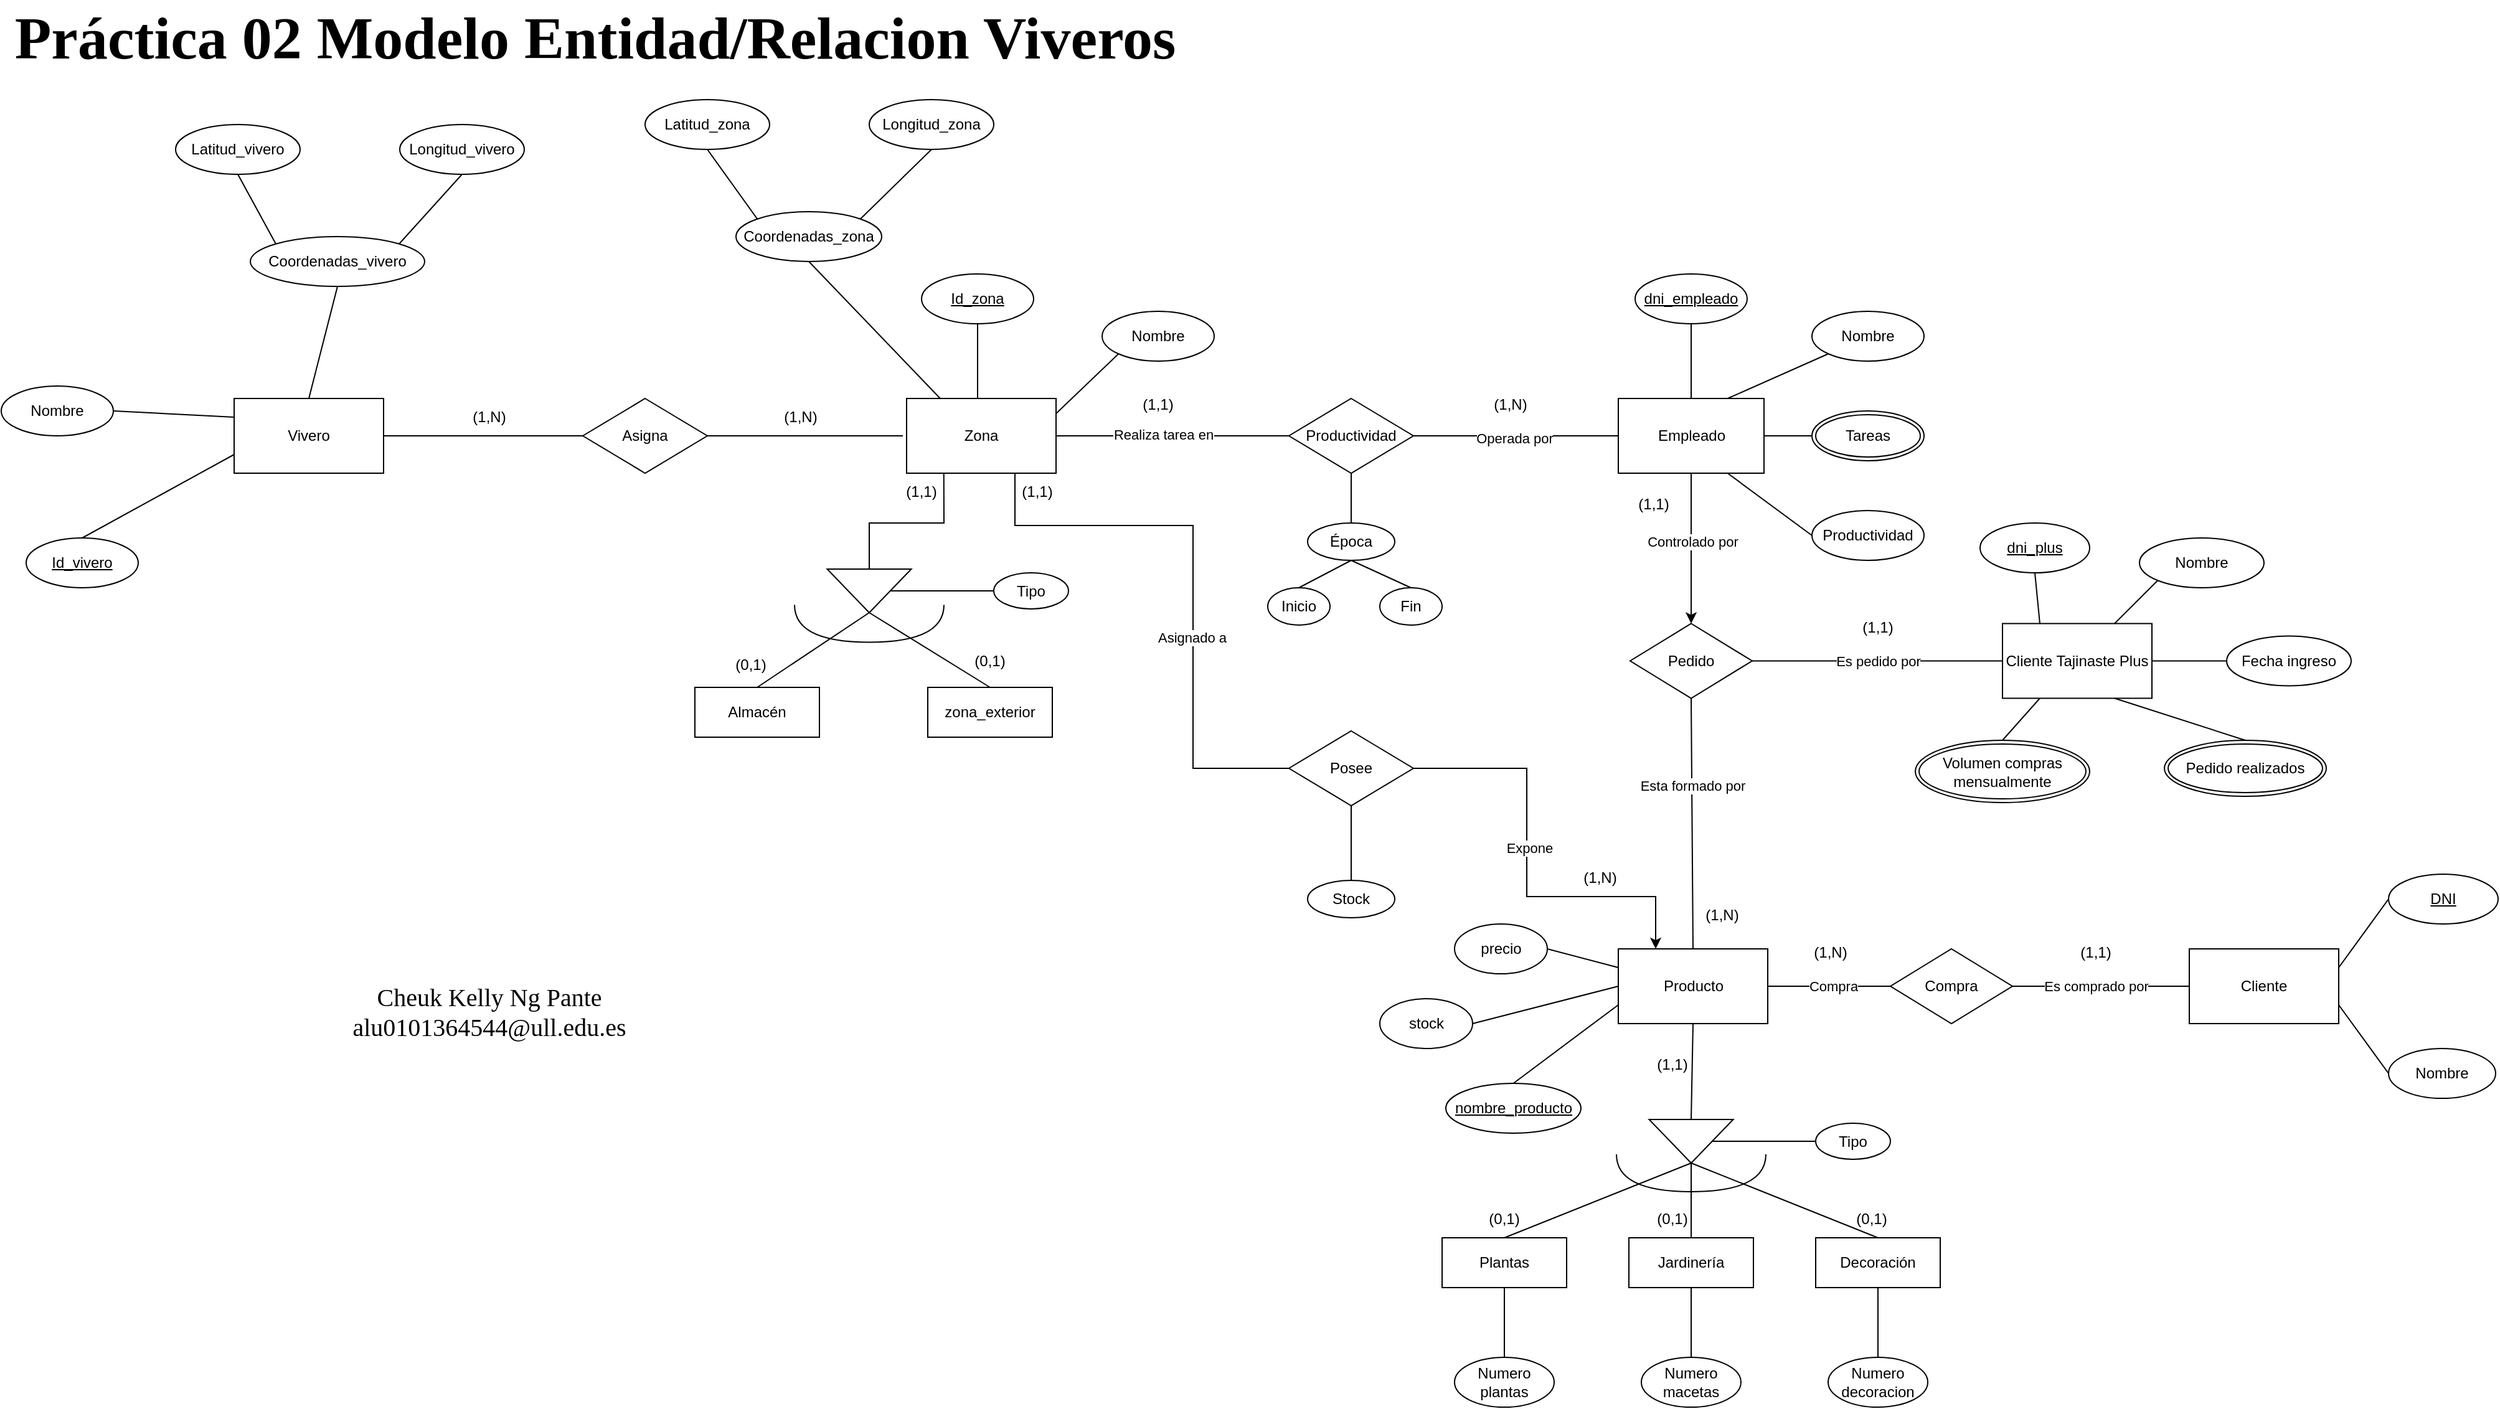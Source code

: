 <mxfile version="22.0.3" type="device">
  <diagram name="Página-1" id="6HP0USBoI_oJzqZ-c03K">
    <mxGraphModel dx="891" dy="5839" grid="1" gridSize="10" guides="1" tooltips="1" connect="1" arrows="1" fold="1" page="1" pageScale="1" pageWidth="2336" pageHeight="1654" math="0" shadow="0">
      <root>
        <mxCell id="0" />
        <mxCell id="1" parent="0" />
        <mxCell id="6OBitSWHWfzF9lij0ILw-1" value="Vivero" style="whiteSpace=wrap;html=1;align=center;" parent="1" vertex="1">
          <mxGeometry x="217" y="-4610" width="120" height="60" as="geometry" />
        </mxCell>
        <mxCell id="6OBitSWHWfzF9lij0ILw-2" value="Asigna" style="shape=rhombus;perimeter=rhombusPerimeter;whiteSpace=wrap;html=1;align=center;" parent="1" vertex="1">
          <mxGeometry x="497" y="-4610" width="100" height="60" as="geometry" />
        </mxCell>
        <mxCell id="6OBitSWHWfzF9lij0ILw-5" value="" style="endArrow=none;html=1;rounded=0;exitX=1;exitY=0.5;exitDx=0;exitDy=0;entryX=0;entryY=0.5;entryDx=0;entryDy=0;" parent="1" source="6OBitSWHWfzF9lij0ILw-1" target="6OBitSWHWfzF9lij0ILw-2" edge="1">
          <mxGeometry width="50" height="50" relative="1" as="geometry">
            <mxPoint x="274" y="-4640" as="sourcePoint" />
            <mxPoint x="324" y="-4690" as="targetPoint" />
          </mxGeometry>
        </mxCell>
        <mxCell id="6OBitSWHWfzF9lij0ILw-6" value="" style="endArrow=none;html=1;rounded=0;exitX=1;exitY=0.5;exitDx=0;exitDy=0;" parent="1" source="6OBitSWHWfzF9lij0ILw-2" edge="1">
          <mxGeometry width="50" height="50" relative="1" as="geometry">
            <mxPoint x="634" y="-4650" as="sourcePoint" />
            <mxPoint x="754" y="-4580" as="targetPoint" />
          </mxGeometry>
        </mxCell>
        <mxCell id="6OBitSWHWfzF9lij0ILw-8" value="" style="triangle;whiteSpace=wrap;html=1;rotation=90;" parent="1" vertex="1">
          <mxGeometry x="709.5" y="-4489.25" width="35" height="67.5" as="geometry" />
        </mxCell>
        <mxCell id="6OBitSWHWfzF9lij0ILw-9" value="" style="endArrow=none;html=1;rounded=0;exitX=0;exitY=0.5;exitDx=0;exitDy=0;entryX=0.274;entryY=1;entryDx=0;entryDy=0;entryPerimeter=0;" parent="1" source="6OBitSWHWfzF9lij0ILw-8" edge="1">
          <mxGeometry width="50" height="50" relative="1" as="geometry">
            <mxPoint x="567" y="-4438" as="sourcePoint" />
            <mxPoint x="786.88" y="-4550" as="targetPoint" />
            <Array as="points">
              <mxPoint x="727" y="-4510" />
              <mxPoint x="787" y="-4510" />
            </Array>
          </mxGeometry>
        </mxCell>
        <mxCell id="6OBitSWHWfzF9lij0ILw-11" value="Almacén" style="whiteSpace=wrap;html=1;align=center;" parent="1" vertex="1">
          <mxGeometry x="587" y="-4378" width="100" height="40" as="geometry" />
        </mxCell>
        <mxCell id="6OBitSWHWfzF9lij0ILw-12" value="zona_exterior" style="whiteSpace=wrap;html=1;align=center;" parent="1" vertex="1">
          <mxGeometry x="774" y="-4378" width="100" height="40" as="geometry" />
        </mxCell>
        <mxCell id="6OBitSWHWfzF9lij0ILw-14" value="" style="endArrow=none;html=1;rounded=0;entryX=0.5;entryY=0;entryDx=0;entryDy=0;" parent="1" target="6OBitSWHWfzF9lij0ILw-12" edge="1">
          <mxGeometry width="50" height="50" relative="1" as="geometry">
            <mxPoint x="727" y="-4438" as="sourcePoint" />
            <mxPoint x="857" y="-4478" as="targetPoint" />
          </mxGeometry>
        </mxCell>
        <mxCell id="6OBitSWHWfzF9lij0ILw-15" value="" style="endArrow=none;html=1;rounded=0;exitX=0.5;exitY=0;exitDx=0;exitDy=0;" parent="1" source="6OBitSWHWfzF9lij0ILw-11" edge="1">
          <mxGeometry width="50" height="50" relative="1" as="geometry">
            <mxPoint x="707" y="-4368" as="sourcePoint" />
            <mxPoint x="727" y="-4438" as="targetPoint" />
          </mxGeometry>
        </mxCell>
        <mxCell id="6OBitSWHWfzF9lij0ILw-16" value="" style="shape=requiredInterface;html=1;verticalLabelPosition=bottom;sketch=0;rotation=90;" parent="1" vertex="1">
          <mxGeometry x="712" y="-4489.25" width="30" height="120" as="geometry" />
        </mxCell>
        <mxCell id="6OBitSWHWfzF9lij0ILw-17" value="Tipo" style="ellipse;whiteSpace=wrap;html=1;align=center;" parent="1" vertex="1">
          <mxGeometry x="827" y="-4470" width="60" height="29" as="geometry" />
        </mxCell>
        <mxCell id="6OBitSWHWfzF9lij0ILw-18" value="" style="endArrow=none;html=1;rounded=0;exitX=0.5;exitY=0;exitDx=0;exitDy=0;entryX=0;entryY=0.5;entryDx=0;entryDy=0;" parent="1" source="6OBitSWHWfzF9lij0ILw-8" target="6OBitSWHWfzF9lij0ILw-17" edge="1">
          <mxGeometry width="50" height="50" relative="1" as="geometry">
            <mxPoint x="847" y="-4508" as="sourcePoint" />
            <mxPoint x="897" y="-4558" as="targetPoint" />
          </mxGeometry>
        </mxCell>
        <mxCell id="6OBitSWHWfzF9lij0ILw-19" value="Id_vivero" style="ellipse;whiteSpace=wrap;html=1;align=center;fontStyle=4;" parent="1" vertex="1">
          <mxGeometry x="50" y="-4498" width="90" height="40" as="geometry" />
        </mxCell>
        <mxCell id="6OBitSWHWfzF9lij0ILw-20" value="Nombre" style="ellipse;whiteSpace=wrap;html=1;align=center;" parent="1" vertex="1">
          <mxGeometry x="30" y="-4620" width="90" height="40" as="geometry" />
        </mxCell>
        <mxCell id="6OBitSWHWfzF9lij0ILw-21" value="" style="endArrow=none;html=1;rounded=0;exitX=0.5;exitY=0;exitDx=0;exitDy=0;entryX=0;entryY=0.75;entryDx=0;entryDy=0;" parent="1" source="6OBitSWHWfzF9lij0ILw-19" target="6OBitSWHWfzF9lij0ILw-1" edge="1">
          <mxGeometry width="50" height="50" relative="1" as="geometry">
            <mxPoint x="164" y="-4620" as="sourcePoint" />
            <mxPoint x="214" y="-4670" as="targetPoint" />
          </mxGeometry>
        </mxCell>
        <mxCell id="6OBitSWHWfzF9lij0ILw-22" value="" style="endArrow=none;html=1;rounded=0;exitX=0;exitY=0.25;exitDx=0;exitDy=0;entryX=1;entryY=0.5;entryDx=0;entryDy=0;" parent="1" source="6OBitSWHWfzF9lij0ILw-1" target="6OBitSWHWfzF9lij0ILw-20" edge="1">
          <mxGeometry width="50" height="50" relative="1" as="geometry">
            <mxPoint x="174" y="-4620" as="sourcePoint" />
            <mxPoint x="224" y="-4670" as="targetPoint" />
          </mxGeometry>
        </mxCell>
        <mxCell id="6OBitSWHWfzF9lij0ILw-28" value="Id_zona" style="ellipse;whiteSpace=wrap;html=1;align=center;fontStyle=4;" parent="1" vertex="1">
          <mxGeometry x="769" y="-4710" width="90" height="40" as="geometry" />
        </mxCell>
        <mxCell id="6OBitSWHWfzF9lij0ILw-29" value="Nombre" style="ellipse;whiteSpace=wrap;html=1;align=center;" parent="1" vertex="1">
          <mxGeometry x="914" y="-4680" width="90" height="40" as="geometry" />
        </mxCell>
        <mxCell id="6OBitSWHWfzF9lij0ILw-30" value="" style="endArrow=none;html=1;rounded=0;exitX=0.5;exitY=1;exitDx=0;exitDy=0;" parent="1" source="6OBitSWHWfzF9lij0ILw-28" edge="1">
          <mxGeometry width="50" height="50" relative="1" as="geometry">
            <mxPoint x="794" y="-4650" as="sourcePoint" />
            <mxPoint x="814" y="-4610" as="targetPoint" />
          </mxGeometry>
        </mxCell>
        <mxCell id="6OBitSWHWfzF9lij0ILw-31" value="" style="endArrow=none;html=1;rounded=0;entryX=0;entryY=1;entryDx=0;entryDy=0;exitX=1;exitY=0.25;exitDx=0;exitDy=0;" parent="1" target="6OBitSWHWfzF9lij0ILw-29" edge="1">
          <mxGeometry width="50" height="50" relative="1" as="geometry">
            <mxPoint x="874" y="-4595" as="sourcePoint" />
            <mxPoint x="834" y="-4640" as="targetPoint" />
          </mxGeometry>
        </mxCell>
        <mxCell id="6OBitSWHWfzF9lij0ILw-33" value="Coordenadas_vivero" style="ellipse;whiteSpace=wrap;html=1;align=center;" parent="1" vertex="1">
          <mxGeometry x="230" y="-4740" width="140" height="40" as="geometry" />
        </mxCell>
        <mxCell id="6OBitSWHWfzF9lij0ILw-36" value="Latitud_vivero" style="ellipse;whiteSpace=wrap;html=1;align=center;" parent="1" vertex="1">
          <mxGeometry x="170" y="-4830" width="100" height="40" as="geometry" />
        </mxCell>
        <mxCell id="6OBitSWHWfzF9lij0ILw-37" value="Longitud_vivero" style="ellipse;whiteSpace=wrap;html=1;align=center;" parent="1" vertex="1">
          <mxGeometry x="350" y="-4830" width="100" height="40" as="geometry" />
        </mxCell>
        <mxCell id="6OBitSWHWfzF9lij0ILw-38" value="" style="endArrow=none;html=1;rounded=0;entryX=0.5;entryY=1;entryDx=0;entryDy=0;exitX=0;exitY=0;exitDx=0;exitDy=0;" parent="1" source="6OBitSWHWfzF9lij0ILw-33" target="6OBitSWHWfzF9lij0ILw-36" edge="1">
          <mxGeometry width="50" height="50" relative="1" as="geometry">
            <mxPoint x="-13" y="-4740" as="sourcePoint" />
            <mxPoint x="37" y="-4790" as="targetPoint" />
          </mxGeometry>
        </mxCell>
        <mxCell id="6OBitSWHWfzF9lij0ILw-39" value="" style="endArrow=none;html=1;rounded=0;entryX=0.5;entryY=1;entryDx=0;entryDy=0;exitX=1;exitY=0;exitDx=0;exitDy=0;" parent="1" source="6OBitSWHWfzF9lij0ILw-33" target="6OBitSWHWfzF9lij0ILw-37" edge="1">
          <mxGeometry width="50" height="50" relative="1" as="geometry">
            <mxPoint x="227" y="-4750" as="sourcePoint" />
            <mxPoint x="277" y="-4800" as="targetPoint" />
          </mxGeometry>
        </mxCell>
        <mxCell id="YVEO-Afh5kTJENKMoZ6W-5" style="edgeStyle=orthogonalEdgeStyle;rounded=0;orthogonalLoop=1;jettySize=auto;html=1;exitX=0.5;exitY=1;exitDx=0;exitDy=0;entryX=0.5;entryY=0;entryDx=0;entryDy=0;" parent="1" source="6OBitSWHWfzF9lij0ILw-40" target="6OBitSWHWfzF9lij0ILw-59" edge="1">
          <mxGeometry relative="1" as="geometry" />
        </mxCell>
        <mxCell id="YVEO-Afh5kTJENKMoZ6W-6" value="Controlado por" style="edgeLabel;html=1;align=center;verticalAlign=middle;resizable=0;points=[];" parent="YVEO-Afh5kTJENKMoZ6W-5" vertex="1" connectable="0">
          <mxGeometry x="-0.097" y="1" relative="1" as="geometry">
            <mxPoint as="offset" />
          </mxGeometry>
        </mxCell>
        <mxCell id="6OBitSWHWfzF9lij0ILw-40" value="Empleado" style="whiteSpace=wrap;html=1;align=center;" parent="1" vertex="1">
          <mxGeometry x="1328.5" y="-4610" width="117" height="60" as="geometry" />
        </mxCell>
        <mxCell id="6OBitSWHWfzF9lij0ILw-41" value="Productividad" style="shape=rhombus;perimeter=rhombusPerimeter;whiteSpace=wrap;html=1;align=center;" parent="1" vertex="1">
          <mxGeometry x="1064" y="-4610" width="100" height="60" as="geometry" />
        </mxCell>
        <mxCell id="6OBitSWHWfzF9lij0ILw-42" value="" style="endArrow=none;html=1;rounded=0;entryX=0;entryY=0.5;entryDx=0;entryDy=0;" parent="1" target="6OBitSWHWfzF9lij0ILw-41" edge="1">
          <mxGeometry width="50" height="50" relative="1" as="geometry">
            <mxPoint x="874" y="-4580" as="sourcePoint" />
            <mxPoint x="1004" y="-4580" as="targetPoint" />
          </mxGeometry>
        </mxCell>
        <mxCell id="YVEO-Afh5kTJENKMoZ6W-56" value="Realiza tarea en" style="edgeLabel;html=1;align=center;verticalAlign=middle;resizable=0;points=[];" parent="6OBitSWHWfzF9lij0ILw-42" vertex="1" connectable="0">
          <mxGeometry x="-0.063" y="1" relative="1" as="geometry">
            <mxPoint as="offset" />
          </mxGeometry>
        </mxCell>
        <mxCell id="6OBitSWHWfzF9lij0ILw-43" value="" style="endArrow=none;html=1;rounded=0;exitX=1;exitY=0.5;exitDx=0;exitDy=0;entryX=0;entryY=0.5;entryDx=0;entryDy=0;" parent="1" source="6OBitSWHWfzF9lij0ILw-41" target="6OBitSWHWfzF9lij0ILw-40" edge="1">
          <mxGeometry width="50" height="50" relative="1" as="geometry">
            <mxPoint x="1104" y="-4490" as="sourcePoint" />
            <mxPoint x="1154" y="-4540" as="targetPoint" />
          </mxGeometry>
        </mxCell>
        <mxCell id="YVEO-Afh5kTJENKMoZ6W-60" value="Operada por" style="edgeLabel;html=1;align=center;verticalAlign=middle;resizable=0;points=[];" parent="6OBitSWHWfzF9lij0ILw-43" vertex="1" connectable="0">
          <mxGeometry x="-0.013" y="-2" relative="1" as="geometry">
            <mxPoint as="offset" />
          </mxGeometry>
        </mxCell>
        <mxCell id="6OBitSWHWfzF9lij0ILw-44" value="dni_empleado" style="ellipse;whiteSpace=wrap;html=1;align=center;fontStyle=4;" parent="1" vertex="1">
          <mxGeometry x="1342" y="-4710" width="90" height="40" as="geometry" />
        </mxCell>
        <mxCell id="6OBitSWHWfzF9lij0ILw-45" value="Nombre" style="ellipse;whiteSpace=wrap;html=1;align=center;" parent="1" vertex="1">
          <mxGeometry x="1484" y="-4680" width="90" height="40" as="geometry" />
        </mxCell>
        <mxCell id="6OBitSWHWfzF9lij0ILw-46" value="" style="endArrow=none;html=1;rounded=0;exitX=0.5;exitY=1;exitDx=0;exitDy=0;entryX=0.5;entryY=0;entryDx=0;entryDy=0;" parent="1" source="6OBitSWHWfzF9lij0ILw-44" target="6OBitSWHWfzF9lij0ILw-40" edge="1">
          <mxGeometry width="50" height="50" relative="1" as="geometry">
            <mxPoint x="1369" y="-4650" as="sourcePoint" />
            <mxPoint x="1389" y="-4610" as="targetPoint" />
          </mxGeometry>
        </mxCell>
        <mxCell id="6OBitSWHWfzF9lij0ILw-47" value="" style="endArrow=none;html=1;rounded=0;entryX=0;entryY=1;entryDx=0;entryDy=0;exitX=0.75;exitY=0;exitDx=0;exitDy=0;" parent="1" source="6OBitSWHWfzF9lij0ILw-40" target="6OBitSWHWfzF9lij0ILw-45" edge="1">
          <mxGeometry width="50" height="50" relative="1" as="geometry">
            <mxPoint x="1449" y="-4595" as="sourcePoint" />
            <mxPoint x="1409" y="-4640" as="targetPoint" />
          </mxGeometry>
        </mxCell>
        <mxCell id="6OBitSWHWfzF9lij0ILw-49" value="" style="endArrow=none;html=1;rounded=0;entryX=0;entryY=0.5;entryDx=0;entryDy=0;exitX=1;exitY=0.5;exitDx=0;exitDy=0;" parent="1" source="6OBitSWHWfzF9lij0ILw-40" target="6OBitSWHWfzF9lij0ILw-50" edge="1">
          <mxGeometry width="50" height="50" relative="1" as="geometry">
            <mxPoint x="1454" y="-4585" as="sourcePoint" />
            <mxPoint x="1497.333" y="-4514.21" as="targetPoint" />
          </mxGeometry>
        </mxCell>
        <mxCell id="6OBitSWHWfzF9lij0ILw-50" value="Tareas" style="ellipse;shape=doubleEllipse;margin=3;whiteSpace=wrap;html=1;align=center;" parent="1" vertex="1">
          <mxGeometry x="1484" y="-4600" width="90" height="40" as="geometry" />
        </mxCell>
        <mxCell id="6OBitSWHWfzF9lij0ILw-51" value="Productividad" style="ellipse;whiteSpace=wrap;html=1;align=center;" parent="1" vertex="1">
          <mxGeometry x="1484" y="-4520" width="90" height="40" as="geometry" />
        </mxCell>
        <mxCell id="6OBitSWHWfzF9lij0ILw-52" value="" style="endArrow=none;html=1;rounded=0;entryX=0;entryY=0.5;entryDx=0;entryDy=0;exitX=0.75;exitY=1;exitDx=0;exitDy=0;" parent="1" source="6OBitSWHWfzF9lij0ILw-40" target="6OBitSWHWfzF9lij0ILw-51" edge="1">
          <mxGeometry width="50" height="50" relative="1" as="geometry">
            <mxPoint x="1401" y="-4484" as="sourcePoint" />
            <mxPoint x="1484" y="-4520" as="targetPoint" />
          </mxGeometry>
        </mxCell>
        <mxCell id="6OBitSWHWfzF9lij0ILw-55" value="Época" style="ellipse;whiteSpace=wrap;html=1;align=center;" parent="1" vertex="1">
          <mxGeometry x="1079" y="-4510" width="70" height="30" as="geometry" />
        </mxCell>
        <mxCell id="6OBitSWHWfzF9lij0ILw-56" value="" style="endArrow=none;html=1;rounded=0;entryX=0.5;entryY=1;entryDx=0;entryDy=0;exitX=0.5;exitY=0;exitDx=0;exitDy=0;" parent="1" source="6OBitSWHWfzF9lij0ILw-55" target="6OBitSWHWfzF9lij0ILw-41" edge="1">
          <mxGeometry width="50" height="50" relative="1" as="geometry">
            <mxPoint x="974" y="-4490" as="sourcePoint" />
            <mxPoint x="1024" y="-4540" as="targetPoint" />
          </mxGeometry>
        </mxCell>
        <mxCell id="6OBitSWHWfzF9lij0ILw-58" value="Producto" style="whiteSpace=wrap;html=1;align=center;" parent="1" vertex="1">
          <mxGeometry x="1328.5" y="-4168" width="120" height="60" as="geometry" />
        </mxCell>
        <mxCell id="6OBitSWHWfzF9lij0ILw-59" value="Pedido" style="shape=rhombus;perimeter=rhombusPerimeter;whiteSpace=wrap;html=1;align=center;" parent="1" vertex="1">
          <mxGeometry x="1338" y="-4429.25" width="98" height="60" as="geometry" />
        </mxCell>
        <mxCell id="6OBitSWHWfzF9lij0ILw-62" value="" style="endArrow=none;html=1;rounded=0;entryX=0.5;entryY=1;entryDx=0;entryDy=0;exitX=0.5;exitY=0;exitDx=0;exitDy=0;" parent="1" source="6OBitSWHWfzF9lij0ILw-58" target="6OBitSWHWfzF9lij0ILw-59" edge="1">
          <mxGeometry width="50" height="50" relative="1" as="geometry">
            <mxPoint x="1217" y="-4228" as="sourcePoint" />
            <mxPoint x="1267" y="-4278" as="targetPoint" />
          </mxGeometry>
        </mxCell>
        <mxCell id="YVEO-Afh5kTJENKMoZ6W-1" value="Esta formado por" style="edgeLabel;html=1;align=center;verticalAlign=middle;resizable=0;points=[];" parent="6OBitSWHWfzF9lij0ILw-62" vertex="1" connectable="0">
          <mxGeometry x="-0.119" y="-2" relative="1" as="geometry">
            <mxPoint x="-2" y="-43" as="offset" />
          </mxGeometry>
        </mxCell>
        <mxCell id="6OBitSWHWfzF9lij0ILw-63" value="Cliente" style="whiteSpace=wrap;html=1;align=center;" parent="1" vertex="1">
          <mxGeometry x="1787" y="-4168" width="120" height="60" as="geometry" />
        </mxCell>
        <mxCell id="6OBitSWHWfzF9lij0ILw-98" value="dni_plus" style="ellipse;whiteSpace=wrap;html=1;align=center;fontStyle=4;" parent="1" vertex="1">
          <mxGeometry x="1619" y="-4510" width="88" height="40" as="geometry" />
        </mxCell>
        <mxCell id="6OBitSWHWfzF9lij0ILw-99" value="Nombre" style="ellipse;whiteSpace=wrap;html=1;align=center;" parent="1" vertex="1">
          <mxGeometry x="1747" y="-4498" width="100" height="40" as="geometry" />
        </mxCell>
        <mxCell id="6OBitSWHWfzF9lij0ILw-102" value="Fecha ingreso" style="ellipse;whiteSpace=wrap;html=1;align=center;" parent="1" vertex="1">
          <mxGeometry x="1817" y="-4419.25" width="100" height="40" as="geometry" />
        </mxCell>
        <mxCell id="6OBitSWHWfzF9lij0ILw-103" value="Cliente Tajinaste Plus" style="whiteSpace=wrap;html=1;align=center;" parent="1" vertex="1">
          <mxGeometry x="1637" y="-4429.25" width="120" height="60" as="geometry" />
        </mxCell>
        <mxCell id="YVEO-Afh5kTJENKMoZ6W-3" value="" style="endArrow=none;html=1;rounded=0;exitX=1;exitY=0.5;exitDx=0;exitDy=0;entryX=0;entryY=0.5;entryDx=0;entryDy=0;" parent="1" source="6OBitSWHWfzF9lij0ILw-59" target="6OBitSWHWfzF9lij0ILw-103" edge="1">
          <mxGeometry width="50" height="50" relative="1" as="geometry">
            <mxPoint x="1597" y="-4368" as="sourcePoint" />
            <mxPoint x="1647" y="-4418" as="targetPoint" />
          </mxGeometry>
        </mxCell>
        <mxCell id="YVEO-Afh5kTJENKMoZ6W-4" value="Es pedido por" style="edgeLabel;html=1;align=center;verticalAlign=middle;resizable=0;points=[];" parent="YVEO-Afh5kTJENKMoZ6W-3" vertex="1" connectable="0">
          <mxGeometry x="-0.264" y="3" relative="1" as="geometry">
            <mxPoint x="27" y="3" as="offset" />
          </mxGeometry>
        </mxCell>
        <mxCell id="YVEO-Afh5kTJENKMoZ6W-7" value="Volumen compras mensualmente" style="ellipse;shape=doubleEllipse;margin=3;whiteSpace=wrap;html=1;align=center;" parent="1" vertex="1">
          <mxGeometry x="1567" y="-4335.5" width="140" height="50" as="geometry" />
        </mxCell>
        <mxCell id="YVEO-Afh5kTJENKMoZ6W-8" value="Pedido realizados" style="ellipse;shape=doubleEllipse;margin=3;whiteSpace=wrap;html=1;align=center;" parent="1" vertex="1">
          <mxGeometry x="1767" y="-4335.5" width="130" height="45" as="geometry" />
        </mxCell>
        <mxCell id="YVEO-Afh5kTJENKMoZ6W-9" value="" style="endArrow=none;html=1;rounded=0;entryX=0.5;entryY=1;entryDx=0;entryDy=0;exitX=0.25;exitY=0;exitDx=0;exitDy=0;" parent="1" source="6OBitSWHWfzF9lij0ILw-103" target="6OBitSWHWfzF9lij0ILw-98" edge="1">
          <mxGeometry width="50" height="50" relative="1" as="geometry">
            <mxPoint x="1587" y="-4408" as="sourcePoint" />
            <mxPoint x="1637" y="-4458" as="targetPoint" />
          </mxGeometry>
        </mxCell>
        <mxCell id="YVEO-Afh5kTJENKMoZ6W-10" value="" style="endArrow=none;html=1;rounded=0;entryX=0;entryY=1;entryDx=0;entryDy=0;exitX=0.75;exitY=0;exitDx=0;exitDy=0;" parent="1" source="6OBitSWHWfzF9lij0ILw-103" target="6OBitSWHWfzF9lij0ILw-99" edge="1">
          <mxGeometry width="50" height="50" relative="1" as="geometry">
            <mxPoint x="1677" y="-4418" as="sourcePoint" />
            <mxPoint x="1727" y="-4468" as="targetPoint" />
          </mxGeometry>
        </mxCell>
        <mxCell id="YVEO-Afh5kTJENKMoZ6W-11" value="" style="endArrow=none;html=1;rounded=0;exitX=1;exitY=0.5;exitDx=0;exitDy=0;entryX=0;entryY=0.5;entryDx=0;entryDy=0;" parent="1" source="6OBitSWHWfzF9lij0ILw-103" target="6OBitSWHWfzF9lij0ILw-102" edge="1">
          <mxGeometry width="50" height="50" relative="1" as="geometry">
            <mxPoint x="1787" y="-4408" as="sourcePoint" />
            <mxPoint x="1837" y="-4458" as="targetPoint" />
          </mxGeometry>
        </mxCell>
        <mxCell id="YVEO-Afh5kTJENKMoZ6W-12" value="" style="endArrow=none;html=1;rounded=0;entryX=0.75;entryY=1;entryDx=0;entryDy=0;exitX=0.5;exitY=0;exitDx=0;exitDy=0;" parent="1" source="YVEO-Afh5kTJENKMoZ6W-8" target="6OBitSWHWfzF9lij0ILw-103" edge="1">
          <mxGeometry width="50" height="50" relative="1" as="geometry">
            <mxPoint x="1687" y="-4298" as="sourcePoint" />
            <mxPoint x="1737" y="-4348" as="targetPoint" />
          </mxGeometry>
        </mxCell>
        <mxCell id="YVEO-Afh5kTJENKMoZ6W-13" value="" style="endArrow=none;html=1;rounded=0;exitX=0.5;exitY=0;exitDx=0;exitDy=0;entryX=0.25;entryY=1;entryDx=0;entryDy=0;" parent="1" source="YVEO-Afh5kTJENKMoZ6W-7" target="6OBitSWHWfzF9lij0ILw-103" edge="1">
          <mxGeometry width="50" height="50" relative="1" as="geometry">
            <mxPoint x="1497" y="-4318" as="sourcePoint" />
            <mxPoint x="1547" y="-4368" as="targetPoint" />
          </mxGeometry>
        </mxCell>
        <mxCell id="YVEO-Afh5kTJENKMoZ6W-14" value="Compra" style="shape=rhombus;perimeter=rhombusPerimeter;whiteSpace=wrap;html=1;align=center;" parent="1" vertex="1">
          <mxGeometry x="1547" y="-4168" width="98" height="60" as="geometry" />
        </mxCell>
        <mxCell id="YVEO-Afh5kTJENKMoZ6W-16" value="" style="endArrow=none;html=1;rounded=0;exitX=1;exitY=0.5;exitDx=0;exitDy=0;entryX=0;entryY=0.5;entryDx=0;entryDy=0;" parent="1" source="YVEO-Afh5kTJENKMoZ6W-14" target="6OBitSWHWfzF9lij0ILw-63" edge="1">
          <mxGeometry width="50" height="50" relative="1" as="geometry">
            <mxPoint x="1657" y="-4198" as="sourcePoint" />
            <mxPoint x="1707" y="-4248" as="targetPoint" />
          </mxGeometry>
        </mxCell>
        <mxCell id="YVEO-Afh5kTJENKMoZ6W-84" value="Es comprado por" style="edgeLabel;html=1;align=center;verticalAlign=middle;resizable=0;points=[];" parent="YVEO-Afh5kTJENKMoZ6W-16" vertex="1" connectable="0">
          <mxGeometry x="-0.114" y="-1" relative="1" as="geometry">
            <mxPoint x="4" y="-1" as="offset" />
          </mxGeometry>
        </mxCell>
        <mxCell id="YVEO-Afh5kTJENKMoZ6W-23" value="" style="endArrow=none;html=1;rounded=0;exitX=1;exitY=0.5;exitDx=0;exitDy=0;entryX=0;entryY=0.5;entryDx=0;entryDy=0;" parent="1" source="6OBitSWHWfzF9lij0ILw-58" target="YVEO-Afh5kTJENKMoZ6W-14" edge="1">
          <mxGeometry width="50" height="50" relative="1" as="geometry">
            <mxPoint x="1557" y="-4158" as="sourcePoint" />
            <mxPoint x="1607" y="-4208" as="targetPoint" />
          </mxGeometry>
        </mxCell>
        <mxCell id="YVEO-Afh5kTJENKMoZ6W-81" value="Text" style="edgeLabel;html=1;align=center;verticalAlign=middle;resizable=0;points=[];" parent="YVEO-Afh5kTJENKMoZ6W-23" vertex="1" connectable="0">
          <mxGeometry x="-0.045" relative="1" as="geometry">
            <mxPoint as="offset" />
          </mxGeometry>
        </mxCell>
        <mxCell id="YVEO-Afh5kTJENKMoZ6W-82" value="Compra" style="edgeLabel;html=1;align=center;verticalAlign=middle;resizable=0;points=[];" parent="YVEO-Afh5kTJENKMoZ6W-23" vertex="1" connectable="0">
          <mxGeometry x="0.051" relative="1" as="geometry">
            <mxPoint as="offset" />
          </mxGeometry>
        </mxCell>
        <mxCell id="YVEO-Afh5kTJENKMoZ6W-24" value="DNI" style="ellipse;whiteSpace=wrap;html=1;align=center;fontStyle=4;" parent="1" vertex="1">
          <mxGeometry x="1947" y="-4228" width="88" height="40" as="geometry" />
        </mxCell>
        <mxCell id="YVEO-Afh5kTJENKMoZ6W-26" value="" style="endArrow=none;html=1;rounded=0;exitX=1;exitY=0.25;exitDx=0;exitDy=0;entryX=0;entryY=0.5;entryDx=0;entryDy=0;" parent="1" source="6OBitSWHWfzF9lij0ILw-63" target="YVEO-Afh5kTJENKMoZ6W-24" edge="1">
          <mxGeometry width="50" height="50" relative="1" as="geometry">
            <mxPoint x="2007" y="-4078" as="sourcePoint" />
            <mxPoint x="2057" y="-4128" as="targetPoint" />
          </mxGeometry>
        </mxCell>
        <mxCell id="YVEO-Afh5kTJENKMoZ6W-27" value="Nombre" style="ellipse;whiteSpace=wrap;html=1;align=center;" parent="1" vertex="1">
          <mxGeometry x="1947" y="-4088" width="86" height="40" as="geometry" />
        </mxCell>
        <mxCell id="YVEO-Afh5kTJENKMoZ6W-28" value="" style="endArrow=none;html=1;rounded=0;exitX=1;exitY=0.75;exitDx=0;exitDy=0;entryX=0;entryY=0.5;entryDx=0;entryDy=0;" parent="1" source="6OBitSWHWfzF9lij0ILw-63" target="YVEO-Afh5kTJENKMoZ6W-27" edge="1">
          <mxGeometry width="50" height="50" relative="1" as="geometry">
            <mxPoint x="1927" y="-4143" as="sourcePoint" />
            <mxPoint x="2021" y="-4178" as="targetPoint" />
          </mxGeometry>
        </mxCell>
        <mxCell id="YVEO-Afh5kTJENKMoZ6W-34" style="edgeStyle=orthogonalEdgeStyle;rounded=0;orthogonalLoop=1;jettySize=auto;html=1;entryX=0.25;entryY=0;entryDx=0;entryDy=0;" parent="1" source="YVEO-Afh5kTJENKMoZ6W-29" target="6OBitSWHWfzF9lij0ILw-58" edge="1">
          <mxGeometry relative="1" as="geometry">
            <mxPoint x="1370" y="-4180" as="targetPoint" />
            <Array as="points">
              <mxPoint x="1255" y="-4313" />
              <mxPoint x="1255" y="-4210" />
              <mxPoint x="1359" y="-4210" />
            </Array>
          </mxGeometry>
        </mxCell>
        <mxCell id="YVEO-Afh5kTJENKMoZ6W-73" value="Expone" style="edgeLabel;html=1;align=center;verticalAlign=middle;resizable=0;points=[];" parent="YVEO-Afh5kTJENKMoZ6W-34" vertex="1" connectable="0">
          <mxGeometry x="0.016" y="3" relative="1" as="geometry">
            <mxPoint x="-1" y="-18" as="offset" />
          </mxGeometry>
        </mxCell>
        <mxCell id="YVEO-Afh5kTJENKMoZ6W-29" value="Posee" style="shape=rhombus;perimeter=rhombusPerimeter;whiteSpace=wrap;html=1;align=center;" parent="1" vertex="1">
          <mxGeometry x="1064" y="-4343" width="100" height="60" as="geometry" />
        </mxCell>
        <mxCell id="YVEO-Afh5kTJENKMoZ6W-30" value="Stock" style="ellipse;whiteSpace=wrap;html=1;align=center;" parent="1" vertex="1">
          <mxGeometry x="1079" y="-4223" width="70" height="30" as="geometry" />
        </mxCell>
        <mxCell id="YVEO-Afh5kTJENKMoZ6W-32" value="" style="endArrow=none;html=1;rounded=0;exitX=0.5;exitY=1;exitDx=0;exitDy=0;entryX=0.5;entryY=0;entryDx=0;entryDy=0;" parent="1" source="YVEO-Afh5kTJENKMoZ6W-29" target="YVEO-Afh5kTJENKMoZ6W-30" edge="1">
          <mxGeometry width="50" height="50" relative="1" as="geometry">
            <mxPoint x="1127" y="-4270" as="sourcePoint" />
            <mxPoint x="1114" y="-4220" as="targetPoint" />
          </mxGeometry>
        </mxCell>
        <mxCell id="YVEO-Afh5kTJENKMoZ6W-33" value="" style="endArrow=none;html=1;rounded=0;entryX=0.75;entryY=1;entryDx=0;entryDy=0;exitX=0;exitY=0.5;exitDx=0;exitDy=0;" parent="1" source="YVEO-Afh5kTJENKMoZ6W-29" edge="1">
          <mxGeometry width="50" height="50" relative="1" as="geometry">
            <mxPoint x="987" y="-4318" as="sourcePoint" />
            <mxPoint x="844" y="-4550" as="targetPoint" />
            <Array as="points">
              <mxPoint x="987" y="-4313" />
              <mxPoint x="987" y="-4508" />
              <mxPoint x="844" y="-4508" />
            </Array>
          </mxGeometry>
        </mxCell>
        <mxCell id="YVEO-Afh5kTJENKMoZ6W-72" value="Asignado a" style="edgeLabel;html=1;align=center;verticalAlign=middle;resizable=0;points=[];" parent="YVEO-Afh5kTJENKMoZ6W-33" vertex="1" connectable="0">
          <mxGeometry x="-0.203" y="1" relative="1" as="geometry">
            <mxPoint as="offset" />
          </mxGeometry>
        </mxCell>
        <mxCell id="YVEO-Afh5kTJENKMoZ6W-36" value="" style="triangle;whiteSpace=wrap;html=1;rotation=90;" parent="1" vertex="1">
          <mxGeometry x="1369.5" y="-4047.25" width="35" height="67.5" as="geometry" />
        </mxCell>
        <mxCell id="YVEO-Afh5kTJENKMoZ6W-38" value="Plantas" style="whiteSpace=wrap;html=1;align=center;" parent="1" vertex="1">
          <mxGeometry x="1187" y="-3936" width="100" height="40" as="geometry" />
        </mxCell>
        <mxCell id="YVEO-Afh5kTJENKMoZ6W-39" value="Jardinería" style="whiteSpace=wrap;html=1;align=center;" parent="1" vertex="1">
          <mxGeometry x="1337" y="-3936" width="100" height="40" as="geometry" />
        </mxCell>
        <mxCell id="YVEO-Afh5kTJENKMoZ6W-40" value="" style="endArrow=none;html=1;rounded=0;entryX=0.5;entryY=0;entryDx=0;entryDy=0;" parent="1" target="YVEO-Afh5kTJENKMoZ6W-39" edge="1">
          <mxGeometry width="50" height="50" relative="1" as="geometry">
            <mxPoint x="1387" y="-3996" as="sourcePoint" />
            <mxPoint x="1517" y="-4036" as="targetPoint" />
          </mxGeometry>
        </mxCell>
        <mxCell id="YVEO-Afh5kTJENKMoZ6W-41" value="" style="endArrow=none;html=1;rounded=0;exitX=0.5;exitY=0;exitDx=0;exitDy=0;" parent="1" source="YVEO-Afh5kTJENKMoZ6W-38" edge="1">
          <mxGeometry width="50" height="50" relative="1" as="geometry">
            <mxPoint x="1367" y="-3926" as="sourcePoint" />
            <mxPoint x="1387" y="-3996" as="targetPoint" />
          </mxGeometry>
        </mxCell>
        <mxCell id="YVEO-Afh5kTJENKMoZ6W-42" value="" style="shape=requiredInterface;html=1;verticalLabelPosition=bottom;sketch=0;rotation=90;" parent="1" vertex="1">
          <mxGeometry x="1372" y="-4048" width="30" height="120" as="geometry" />
        </mxCell>
        <mxCell id="YVEO-Afh5kTJENKMoZ6W-43" value="Tipo" style="ellipse;whiteSpace=wrap;html=1;align=center;" parent="1" vertex="1">
          <mxGeometry x="1487" y="-4028" width="60" height="29" as="geometry" />
        </mxCell>
        <mxCell id="YVEO-Afh5kTJENKMoZ6W-44" value="" style="endArrow=none;html=1;rounded=0;exitX=0.5;exitY=0;exitDx=0;exitDy=0;entryX=0;entryY=0.5;entryDx=0;entryDy=0;" parent="1" source="YVEO-Afh5kTJENKMoZ6W-36" target="YVEO-Afh5kTJENKMoZ6W-43" edge="1">
          <mxGeometry width="50" height="50" relative="1" as="geometry">
            <mxPoint x="1507" y="-4066" as="sourcePoint" />
            <mxPoint x="1557" y="-4116" as="targetPoint" />
          </mxGeometry>
        </mxCell>
        <mxCell id="YVEO-Afh5kTJENKMoZ6W-45" value="" style="endArrow=none;html=1;rounded=0;entryX=0.5;entryY=1;entryDx=0;entryDy=0;exitX=0;exitY=0.5;exitDx=0;exitDy=0;" parent="1" source="YVEO-Afh5kTJENKMoZ6W-36" target="6OBitSWHWfzF9lij0ILw-58" edge="1">
          <mxGeometry width="50" height="50" relative="1" as="geometry">
            <mxPoint x="1267" y="-4038" as="sourcePoint" />
            <mxPoint x="1317" y="-4088" as="targetPoint" />
          </mxGeometry>
        </mxCell>
        <mxCell id="YVEO-Afh5kTJENKMoZ6W-46" value="Decoración" style="whiteSpace=wrap;html=1;align=center;" parent="1" vertex="1">
          <mxGeometry x="1487" y="-3936" width="100" height="40" as="geometry" />
        </mxCell>
        <mxCell id="YVEO-Afh5kTJENKMoZ6W-47" value="" style="endArrow=none;html=1;rounded=0;exitX=1;exitY=0.5;exitDx=0;exitDy=0;entryX=0.5;entryY=0;entryDx=0;entryDy=0;" parent="1" source="YVEO-Afh5kTJENKMoZ6W-36" target="YVEO-Afh5kTJENKMoZ6W-46" edge="1">
          <mxGeometry width="50" height="50" relative="1" as="geometry">
            <mxPoint x="1437" y="-3978" as="sourcePoint" />
            <mxPoint x="1587" y="-3968" as="targetPoint" />
          </mxGeometry>
        </mxCell>
        <mxCell id="YVEO-Afh5kTJENKMoZ6W-48" value="Numero plantas" style="ellipse;whiteSpace=wrap;html=1;align=center;" parent="1" vertex="1">
          <mxGeometry x="1197" y="-3840" width="80" height="40" as="geometry" />
        </mxCell>
        <mxCell id="YVEO-Afh5kTJENKMoZ6W-49" value="" style="endArrow=none;html=1;rounded=0;entryX=0.5;entryY=1;entryDx=0;entryDy=0;exitX=0.5;exitY=0;exitDx=0;exitDy=0;" parent="1" source="YVEO-Afh5kTJENKMoZ6W-48" target="YVEO-Afh5kTJENKMoZ6W-38" edge="1">
          <mxGeometry width="50" height="50" relative="1" as="geometry">
            <mxPoint x="1117" y="-3830" as="sourcePoint" />
            <mxPoint x="1167" y="-3880" as="targetPoint" />
          </mxGeometry>
        </mxCell>
        <mxCell id="YVEO-Afh5kTJENKMoZ6W-50" value="Numero macetas" style="ellipse;whiteSpace=wrap;html=1;align=center;" parent="1" vertex="1">
          <mxGeometry x="1347" y="-3840" width="80" height="40" as="geometry" />
        </mxCell>
        <mxCell id="YVEO-Afh5kTJENKMoZ6W-51" value="" style="endArrow=none;html=1;rounded=0;entryX=0.5;entryY=1;entryDx=0;entryDy=0;exitX=0.5;exitY=0;exitDx=0;exitDy=0;" parent="1" source="YVEO-Afh5kTJENKMoZ6W-50" edge="1">
          <mxGeometry width="50" height="50" relative="1" as="geometry">
            <mxPoint x="1267" y="-3830" as="sourcePoint" />
            <mxPoint x="1387" y="-3896" as="targetPoint" />
          </mxGeometry>
        </mxCell>
        <mxCell id="YVEO-Afh5kTJENKMoZ6W-52" value="Numero decoracion" style="ellipse;whiteSpace=wrap;html=1;align=center;" parent="1" vertex="1">
          <mxGeometry x="1497" y="-3840" width="80" height="40" as="geometry" />
        </mxCell>
        <mxCell id="YVEO-Afh5kTJENKMoZ6W-53" value="" style="endArrow=none;html=1;rounded=0;entryX=0.5;entryY=1;entryDx=0;entryDy=0;exitX=0.5;exitY=0;exitDx=0;exitDy=0;" parent="1" source="YVEO-Afh5kTJENKMoZ6W-52" edge="1">
          <mxGeometry width="50" height="50" relative="1" as="geometry">
            <mxPoint x="1417" y="-3830" as="sourcePoint" />
            <mxPoint x="1537" y="-3896" as="targetPoint" />
          </mxGeometry>
        </mxCell>
        <mxCell id="YVEO-Afh5kTJENKMoZ6W-54" value="(1,N)" style="text;html=1;strokeColor=none;fillColor=none;align=center;verticalAlign=middle;whiteSpace=wrap;rounded=0;" parent="1" vertex="1">
          <mxGeometry x="407" y="-4610" width="30" height="30" as="geometry" />
        </mxCell>
        <mxCell id="YVEO-Afh5kTJENKMoZ6W-55" value="(1,N)" style="text;html=1;strokeColor=none;fillColor=none;align=center;verticalAlign=middle;whiteSpace=wrap;rounded=0;" parent="1" vertex="1">
          <mxGeometry x="657" y="-4610" width="30" height="30" as="geometry" />
        </mxCell>
        <mxCell id="YVEO-Afh5kTJENKMoZ6W-58" value="(1,1)" style="text;html=1;strokeColor=none;fillColor=none;align=center;verticalAlign=middle;whiteSpace=wrap;rounded=0;" parent="1" vertex="1">
          <mxGeometry x="944" y="-4620" width="30" height="30" as="geometry" />
        </mxCell>
        <mxCell id="YVEO-Afh5kTJENKMoZ6W-59" value="(1,N)" style="text;html=1;strokeColor=none;fillColor=none;align=center;verticalAlign=middle;whiteSpace=wrap;rounded=0;" parent="1" vertex="1">
          <mxGeometry x="1227" y="-4620" width="30" height="30" as="geometry" />
        </mxCell>
        <mxCell id="YVEO-Afh5kTJENKMoZ6W-61" value="Inicio" style="ellipse;whiteSpace=wrap;html=1;align=center;" parent="1" vertex="1">
          <mxGeometry x="1047" y="-4458" width="50" height="30" as="geometry" />
        </mxCell>
        <mxCell id="YVEO-Afh5kTJENKMoZ6W-62" value="Fin" style="ellipse;whiteSpace=wrap;html=1;align=center;" parent="1" vertex="1">
          <mxGeometry x="1137" y="-4458" width="50" height="30" as="geometry" />
        </mxCell>
        <mxCell id="YVEO-Afh5kTJENKMoZ6W-63" value="" style="endArrow=none;html=1;rounded=0;entryX=0.5;entryY=1;entryDx=0;entryDy=0;exitX=0.5;exitY=0;exitDx=0;exitDy=0;" parent="1" source="YVEO-Afh5kTJENKMoZ6W-61" target="6OBitSWHWfzF9lij0ILw-55" edge="1">
          <mxGeometry width="50" height="50" relative="1" as="geometry">
            <mxPoint x="1097" y="-4360" as="sourcePoint" />
            <mxPoint x="1147" y="-4410" as="targetPoint" />
          </mxGeometry>
        </mxCell>
        <mxCell id="YVEO-Afh5kTJENKMoZ6W-64" value="" style="endArrow=none;html=1;rounded=0;entryX=0.5;entryY=1;entryDx=0;entryDy=0;exitX=0.5;exitY=0;exitDx=0;exitDy=0;" parent="1" source="YVEO-Afh5kTJENKMoZ6W-62" target="6OBitSWHWfzF9lij0ILw-55" edge="1">
          <mxGeometry width="50" height="50" relative="1" as="geometry">
            <mxPoint x="1147" y="-4350" as="sourcePoint" />
            <mxPoint x="1197" y="-4400" as="targetPoint" />
          </mxGeometry>
        </mxCell>
        <mxCell id="YVEO-Afh5kTJENKMoZ6W-67" value="(1,1)" style="text;html=1;strokeColor=none;fillColor=none;align=center;verticalAlign=middle;whiteSpace=wrap;rounded=0;" parent="1" vertex="1">
          <mxGeometry x="1342" y="-4540" width="30" height="30" as="geometry" />
        </mxCell>
        <mxCell id="YVEO-Afh5kTJENKMoZ6W-68" value="(1,N)" style="text;html=1;strokeColor=none;fillColor=none;align=center;verticalAlign=middle;whiteSpace=wrap;rounded=0;" parent="1" vertex="1">
          <mxGeometry x="1397" y="-4210" width="30" height="30" as="geometry" />
        </mxCell>
        <mxCell id="YVEO-Afh5kTJENKMoZ6W-69" value="(1,1)" style="text;html=1;strokeColor=none;fillColor=none;align=center;verticalAlign=middle;whiteSpace=wrap;rounded=0;" parent="1" vertex="1">
          <mxGeometry x="1522" y="-4441" width="30" height="30" as="geometry" />
        </mxCell>
        <mxCell id="YVEO-Afh5kTJENKMoZ6W-70" value="(1,1)" style="text;html=1;strokeColor=none;fillColor=none;align=center;verticalAlign=middle;whiteSpace=wrap;rounded=0;" parent="1" vertex="1">
          <mxGeometry x="847" y="-4550" width="30" height="30" as="geometry" />
        </mxCell>
        <mxCell id="YVEO-Afh5kTJENKMoZ6W-71" value="(1,N)" style="text;html=1;strokeColor=none;fillColor=none;align=center;verticalAlign=middle;whiteSpace=wrap;rounded=0;" parent="1" vertex="1">
          <mxGeometry x="1298.5" y="-4240" width="30" height="30" as="geometry" />
        </mxCell>
        <mxCell id="YVEO-Afh5kTJENKMoZ6W-74" value="(1,1)" style="text;html=1;strokeColor=none;fillColor=none;align=center;verticalAlign=middle;whiteSpace=wrap;rounded=0;" parent="1" vertex="1">
          <mxGeometry x="754" y="-4550" width="30" height="30" as="geometry" />
        </mxCell>
        <mxCell id="YVEO-Afh5kTJENKMoZ6W-75" value="(0,1)" style="text;html=1;strokeColor=none;fillColor=none;align=center;verticalAlign=middle;whiteSpace=wrap;rounded=0;" parent="1" vertex="1">
          <mxGeometry x="617" y="-4411" width="30" height="30" as="geometry" />
        </mxCell>
        <mxCell id="YVEO-Afh5kTJENKMoZ6W-76" value="(0,1)" style="text;html=1;strokeColor=none;fillColor=none;align=center;verticalAlign=middle;whiteSpace=wrap;rounded=0;" parent="1" vertex="1">
          <mxGeometry x="809" y="-4414.25" width="30" height="30" as="geometry" />
        </mxCell>
        <mxCell id="YVEO-Afh5kTJENKMoZ6W-77" value="(1,1)" style="text;html=1;strokeColor=none;fillColor=none;align=center;verticalAlign=middle;whiteSpace=wrap;rounded=0;" parent="1" vertex="1">
          <mxGeometry x="1357" y="-4090" width="30" height="30" as="geometry" />
        </mxCell>
        <mxCell id="YVEO-Afh5kTJENKMoZ6W-78" value="(0,1)" style="text;html=1;strokeColor=none;fillColor=none;align=center;verticalAlign=middle;whiteSpace=wrap;rounded=0;" parent="1" vertex="1">
          <mxGeometry x="1222" y="-3966" width="30" height="30" as="geometry" />
        </mxCell>
        <mxCell id="YVEO-Afh5kTJENKMoZ6W-79" value="(0,1)" style="text;html=1;strokeColor=none;fillColor=none;align=center;verticalAlign=middle;whiteSpace=wrap;rounded=0;" parent="1" vertex="1">
          <mxGeometry x="1357" y="-3966" width="30" height="30" as="geometry" />
        </mxCell>
        <mxCell id="YVEO-Afh5kTJENKMoZ6W-80" value="(0,1)" style="text;html=1;strokeColor=none;fillColor=none;align=center;verticalAlign=middle;whiteSpace=wrap;rounded=0;" parent="1" vertex="1">
          <mxGeometry x="1517" y="-3966" width="30" height="30" as="geometry" />
        </mxCell>
        <mxCell id="YVEO-Afh5kTJENKMoZ6W-83" value="(1,N)" style="text;html=1;strokeColor=none;fillColor=none;align=center;verticalAlign=middle;whiteSpace=wrap;rounded=0;" parent="1" vertex="1">
          <mxGeometry x="1484" y="-4180" width="30" height="30" as="geometry" />
        </mxCell>
        <mxCell id="YVEO-Afh5kTJENKMoZ6W-85" value="(1,1)" style="text;html=1;strokeColor=none;fillColor=none;align=center;verticalAlign=middle;whiteSpace=wrap;rounded=0;" parent="1" vertex="1">
          <mxGeometry x="1697" y="-4180" width="30" height="30" as="geometry" />
        </mxCell>
        <mxCell id="YVEO-Afh5kTJENKMoZ6W-86" value="&lt;font face=&quot;Lucida Console&quot; style=&quot;font-size: 20px;&quot;&gt;Cheuk Kelly Ng Pante alu0101364544@ull.edu.es&lt;/font&gt;" style="text;html=1;strokeColor=none;fillColor=none;align=center;verticalAlign=middle;whiteSpace=wrap;rounded=0;" parent="1" vertex="1">
          <mxGeometry x="267" y="-4148" width="310" height="60" as="geometry" />
        </mxCell>
        <mxCell id="YVEO-Afh5kTJENKMoZ6W-87" value="&lt;font face=&quot;Garamond&quot; style=&quot;font-size: 48px;&quot;&gt;&lt;b&gt;Práctica 02 Modelo Entidad/Relacion Viveros&lt;/b&gt;&lt;/font&gt;" style="text;html=1;strokeColor=none;fillColor=none;align=center;verticalAlign=middle;whiteSpace=wrap;rounded=0;" parent="1" vertex="1">
          <mxGeometry x="37" y="-4930" width="940" height="60" as="geometry" />
        </mxCell>
        <mxCell id="2" value="" style="endArrow=none;html=1;entryX=0.5;entryY=1;entryDx=0;entryDy=0;exitX=0.5;exitY=0;exitDx=0;exitDy=0;" parent="1" source="6OBitSWHWfzF9lij0ILw-1" target="6OBitSWHWfzF9lij0ILw-33" edge="1">
          <mxGeometry width="50" height="50" relative="1" as="geometry">
            <mxPoint x="220" y="-4620" as="sourcePoint" />
            <mxPoint x="270" y="-4670" as="targetPoint" />
          </mxGeometry>
        </mxCell>
        <mxCell id="3" value="Coordenadas_zona" style="ellipse;whiteSpace=wrap;html=1;align=center;" parent="1" vertex="1">
          <mxGeometry x="620" y="-4760" width="117" height="40" as="geometry" />
        </mxCell>
        <mxCell id="4" value="Latitud_zona" style="ellipse;whiteSpace=wrap;html=1;align=center;" parent="1" vertex="1">
          <mxGeometry x="547" y="-4850" width="100" height="40" as="geometry" />
        </mxCell>
        <mxCell id="5" value="Longitud_zona" style="ellipse;whiteSpace=wrap;html=1;align=center;" parent="1" vertex="1">
          <mxGeometry x="727" y="-4850" width="100" height="40" as="geometry" />
        </mxCell>
        <mxCell id="6" value="" style="endArrow=none;html=1;rounded=0;entryX=0.5;entryY=1;entryDx=0;entryDy=0;exitX=0;exitY=0;exitDx=0;exitDy=0;" parent="1" source="3" target="4" edge="1">
          <mxGeometry width="50" height="50" relative="1" as="geometry">
            <mxPoint x="364" y="-4760" as="sourcePoint" />
            <mxPoint x="414" y="-4810" as="targetPoint" />
          </mxGeometry>
        </mxCell>
        <mxCell id="7" value="" style="endArrow=none;html=1;rounded=0;entryX=0.5;entryY=1;entryDx=0;entryDy=0;exitX=1;exitY=0;exitDx=0;exitDy=0;" parent="1" source="3" target="5" edge="1">
          <mxGeometry width="50" height="50" relative="1" as="geometry">
            <mxPoint x="604" y="-4770" as="sourcePoint" />
            <mxPoint x="654" y="-4820" as="targetPoint" />
          </mxGeometry>
        </mxCell>
        <mxCell id="8" value="" style="endArrow=none;html=1;entryX=0.5;entryY=1;entryDx=0;entryDy=0;exitX=0.25;exitY=0;exitDx=0;exitDy=0;" parent="1" target="3" edge="1">
          <mxGeometry width="50" height="50" relative="1" as="geometry">
            <mxPoint x="784" y="-4610" as="sourcePoint" />
            <mxPoint x="690" y="-4680" as="targetPoint" />
          </mxGeometry>
        </mxCell>
        <mxCell id="rPpug1DXkQmB0Oz_L-vT-10" value="Zona" style="whiteSpace=wrap;html=1;align=center;" parent="1" vertex="1">
          <mxGeometry x="757" y="-4610" width="120" height="60" as="geometry" />
        </mxCell>
        <mxCell id="rPpug1DXkQmB0Oz_L-vT-12" value="precio" style="ellipse;whiteSpace=wrap;html=1;align=center;" parent="1" vertex="1">
          <mxGeometry x="1197" y="-4188" width="74.5" height="40" as="geometry" />
        </mxCell>
        <mxCell id="rPpug1DXkQmB0Oz_L-vT-16" value="stock" style="ellipse;whiteSpace=wrap;html=1;align=center;" parent="1" vertex="1">
          <mxGeometry x="1137" y="-4128" width="74.5" height="40" as="geometry" />
        </mxCell>
        <mxCell id="rPpug1DXkQmB0Oz_L-vT-18" value="nombre_producto" style="ellipse;whiteSpace=wrap;html=1;align=center;fontStyle=4;" parent="1" vertex="1">
          <mxGeometry x="1190" y="-4060" width="108.5" height="40" as="geometry" />
        </mxCell>
        <mxCell id="rPpug1DXkQmB0Oz_L-vT-19" value="" style="endArrow=none;html=1;rounded=0;entryX=0;entryY=0.25;entryDx=0;entryDy=0;exitX=1;exitY=0.5;exitDx=0;exitDy=0;" parent="1" source="rPpug1DXkQmB0Oz_L-vT-12" target="6OBitSWHWfzF9lij0ILw-58" edge="1">
          <mxGeometry width="50" height="50" relative="1" as="geometry">
            <mxPoint x="1260" y="-4080" as="sourcePoint" />
            <mxPoint x="1310" y="-4130" as="targetPoint" />
          </mxGeometry>
        </mxCell>
        <mxCell id="rPpug1DXkQmB0Oz_L-vT-20" value="" style="endArrow=none;html=1;rounded=0;exitX=1;exitY=0.5;exitDx=0;exitDy=0;entryX=0;entryY=0.5;entryDx=0;entryDy=0;" parent="1" source="rPpug1DXkQmB0Oz_L-vT-16" target="6OBitSWHWfzF9lij0ILw-58" edge="1">
          <mxGeometry width="50" height="50" relative="1" as="geometry">
            <mxPoint x="1218.5" y="-4123" as="sourcePoint" />
            <mxPoint x="1287" y="-4135" as="targetPoint" />
          </mxGeometry>
        </mxCell>
        <mxCell id="rPpug1DXkQmB0Oz_L-vT-21" value="" style="endArrow=none;html=1;rounded=0;entryX=0;entryY=0.75;entryDx=0;entryDy=0;exitX=0.5;exitY=0;exitDx=0;exitDy=0;" parent="1" source="rPpug1DXkQmB0Oz_L-vT-18" target="6OBitSWHWfzF9lij0ILw-58" edge="1">
          <mxGeometry width="50" height="50" relative="1" as="geometry">
            <mxPoint x="1120" y="-3970" as="sourcePoint" />
            <mxPoint x="1170" y="-4020" as="targetPoint" />
          </mxGeometry>
        </mxCell>
      </root>
    </mxGraphModel>
  </diagram>
</mxfile>
